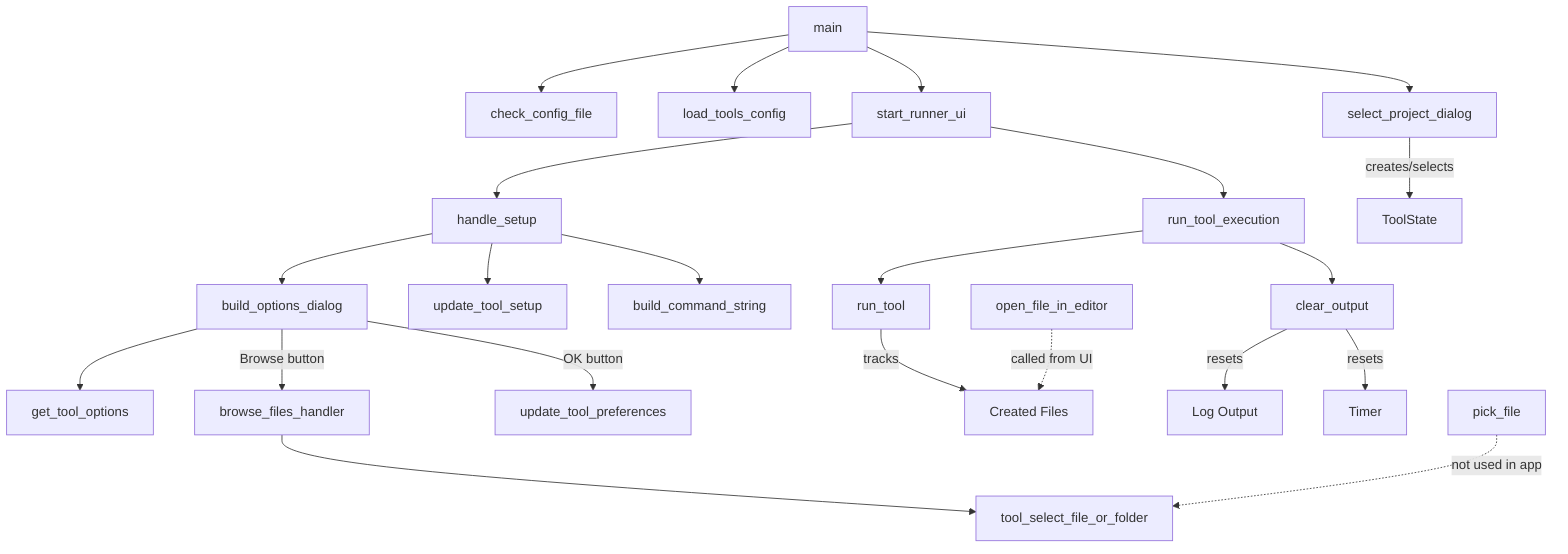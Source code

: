 flowchart TD
    main[main] --> check_config_file[check_config_file]
    main --> load_tools_config[load_tools_config]
    main --> start_runner_ui[start_runner_ui]
    main --> select_project_dialog[select_project_dialog]
    
    start_runner_ui --> handle_setup[handle_setup]
    start_runner_ui --> run_tool_execution[run_tool_execution]
    
    handle_setup --> build_options_dialog[build_options_dialog]
    handle_setup --> update_tool_setup[update_tool_setup]
    handle_setup --> build_command_string[build_command_string]
    
    build_options_dialog --> get_tool_options[get_tool_options]
    build_options_dialog -->|Browse button| browse_files_handler[browse_files_handler]
    build_options_dialog -->|OK button| update_tool_preferences[update_tool_preferences]
    
    browse_files_handler --> tool_select_file_or_folder[tool_select_file_or_folder]
    
    run_tool_execution --> run_tool[run_tool]
    run_tool_execution --> clear_output[clear_output]
    
    select_project_dialog -->|creates/selects| ToolState[ToolState]
    
    run_tool -->|tracks| created_files[Created Files]
    
    clear_output -->|resets| log_output[Log Output]
    clear_output -->|resets| timer_label[Timer]
    
    open_file_in_editor[open_file_in_editor] -.->|called from UI| created_files
    
    pick_file[pick_file] -.->|not used in app| tool_select_file_or_folder